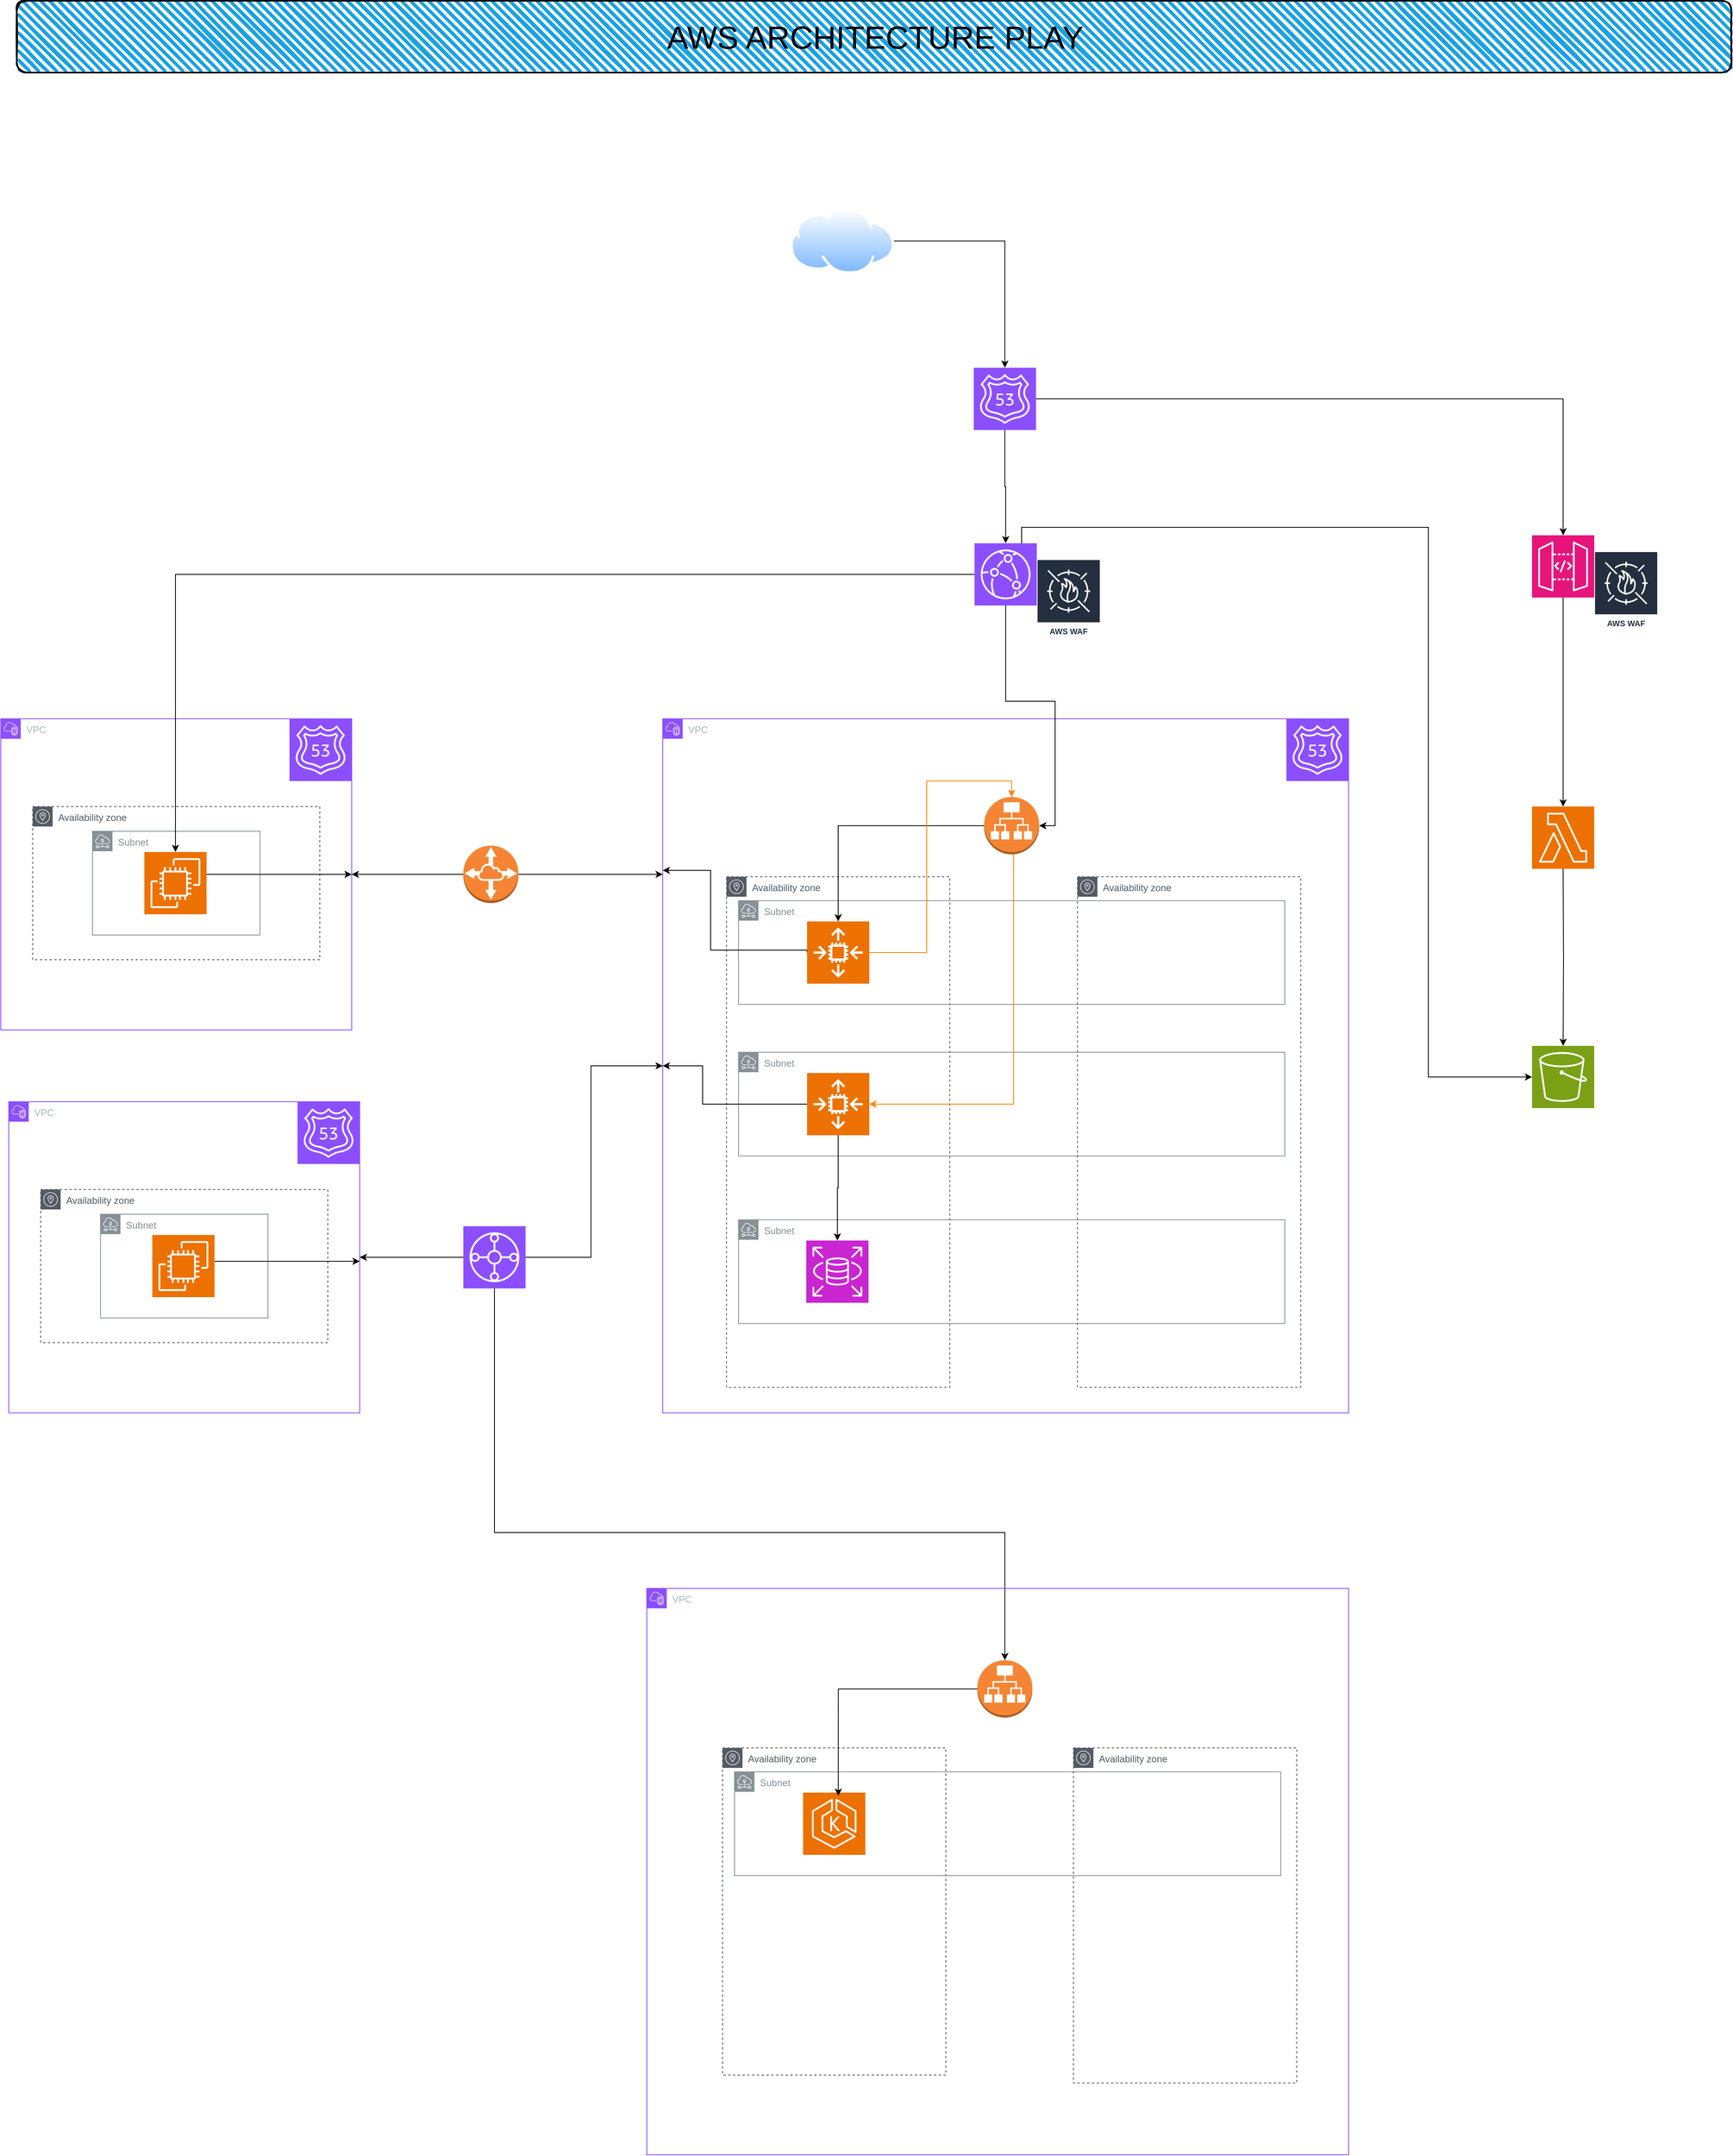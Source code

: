 <mxfile version="26.0.16">
  <diagram name="Page-1" id="4VVql4NJEjDess6YOJ2p">
    <mxGraphModel dx="4398" dy="1869" grid="1" gridSize="10" guides="1" tooltips="1" connect="1" arrows="1" fold="1" page="1" pageScale="1" pageWidth="2339" pageHeight="3300" math="0" shadow="0">
      <root>
        <mxCell id="0" />
        <mxCell id="1" parent="0" />
        <mxCell id="0c3aztLqtbgiPArKMDzQ-1" value="VPC" style="points=[[0,0],[0.25,0],[0.5,0],[0.75,0],[1,0],[1,0.25],[1,0.5],[1,0.75],[1,1],[0.75,1],[0.5,1],[0.25,1],[0,1],[0,0.75],[0,0.5],[0,0.25]];outlineConnect=0;gradientColor=none;html=1;whiteSpace=wrap;fontSize=12;fontStyle=0;container=1;pointerEvents=0;collapsible=0;recursiveResize=0;shape=mxgraph.aws4.group;grIcon=mxgraph.aws4.group_vpc2;strokeColor=#8C4FFF;fillColor=none;verticalAlign=top;align=left;spacingLeft=30;fontColor=#AAB7B8;dashed=0;" vertex="1" parent="1">
          <mxGeometry x="900" y="1100" width="860" height="870" as="geometry" />
        </mxCell>
        <mxCell id="0c3aztLqtbgiPArKMDzQ-8" value="Availability zone" style="sketch=0;outlineConnect=0;gradientColor=none;html=1;whiteSpace=wrap;fontSize=12;fontStyle=0;shape=mxgraph.aws4.group;grIcon=mxgraph.aws4.group_availability_zone;strokeColor=#545B64;fillColor=none;verticalAlign=top;align=left;spacingLeft=30;fontColor=#545B64;dashed=1;" vertex="1" parent="0c3aztLqtbgiPArKMDzQ-1">
          <mxGeometry x="80" y="198" width="280" height="640" as="geometry" />
        </mxCell>
        <mxCell id="0c3aztLqtbgiPArKMDzQ-4" value="" style="outlineConnect=0;dashed=0;verticalLabelPosition=bottom;verticalAlign=top;align=center;html=1;shape=mxgraph.aws3.application_load_balancer;fillColor=#F58534;gradientColor=none;" vertex="1" parent="0c3aztLqtbgiPArKMDzQ-1">
          <mxGeometry x="403" y="98" width="69" height="72" as="geometry" />
        </mxCell>
        <mxCell id="0c3aztLqtbgiPArKMDzQ-6" value="Subnet" style="sketch=0;outlineConnect=0;gradientColor=none;html=1;whiteSpace=wrap;fontSize=12;fontStyle=0;shape=mxgraph.aws4.group;grIcon=mxgraph.aws4.group_subnet;strokeColor=#879196;fillColor=none;verticalAlign=top;align=left;spacingLeft=30;fontColor=#879196;dashed=0;" vertex="1" parent="0c3aztLqtbgiPArKMDzQ-1">
          <mxGeometry x="95" y="228" width="685" height="130" as="geometry" />
        </mxCell>
        <mxCell id="0c3aztLqtbgiPArKMDzQ-9" value="Subnet" style="sketch=0;outlineConnect=0;gradientColor=none;html=1;whiteSpace=wrap;fontSize=12;fontStyle=0;shape=mxgraph.aws4.group;grIcon=mxgraph.aws4.group_subnet;strokeColor=#879196;fillColor=none;verticalAlign=top;align=left;spacingLeft=30;fontColor=#879196;dashed=0;" vertex="1" parent="0c3aztLqtbgiPArKMDzQ-1">
          <mxGeometry x="95" y="418" width="685" height="130" as="geometry" />
        </mxCell>
        <mxCell id="0c3aztLqtbgiPArKMDzQ-10" value="Subnet" style="sketch=0;outlineConnect=0;gradientColor=none;html=1;whiteSpace=wrap;fontSize=12;fontStyle=0;shape=mxgraph.aws4.group;grIcon=mxgraph.aws4.group_subnet;strokeColor=#879196;fillColor=none;verticalAlign=top;align=left;spacingLeft=30;fontColor=#879196;dashed=0;" vertex="1" parent="0c3aztLqtbgiPArKMDzQ-1">
          <mxGeometry x="95" y="628" width="685" height="130" as="geometry" />
        </mxCell>
        <mxCell id="0c3aztLqtbgiPArKMDzQ-11" value="Availability zone" style="sketch=0;outlineConnect=0;gradientColor=none;html=1;whiteSpace=wrap;fontSize=12;fontStyle=0;shape=mxgraph.aws4.group;grIcon=mxgraph.aws4.group_availability_zone;strokeColor=#545B64;fillColor=none;verticalAlign=top;align=left;spacingLeft=30;fontColor=#545B64;dashed=1;" vertex="1" parent="0c3aztLqtbgiPArKMDzQ-1">
          <mxGeometry x="520" y="198" width="280" height="640" as="geometry" />
        </mxCell>
        <mxCell id="0c3aztLqtbgiPArKMDzQ-67" style="edgeStyle=orthogonalEdgeStyle;rounded=0;orthogonalLoop=1;jettySize=auto;html=1;exitX=0;exitY=0.5;exitDx=0;exitDy=0;exitPerimeter=0;strokeColor=light-dark(#000000,#CC0000);" edge="1" parent="0c3aztLqtbgiPArKMDzQ-1" source="0c3aztLqtbgiPArKMDzQ-15">
          <mxGeometry relative="1" as="geometry">
            <mxPoint y="190" as="targetPoint" />
            <Array as="points">
              <mxPoint x="181" y="290" />
              <mxPoint x="60" y="290" />
              <mxPoint x="60" y="190" />
            </Array>
          </mxGeometry>
        </mxCell>
        <mxCell id="0c3aztLqtbgiPArKMDzQ-15" value="" style="sketch=0;points=[[0,0,0],[0.25,0,0],[0.5,0,0],[0.75,0,0],[1,0,0],[0,1,0],[0.25,1,0],[0.5,1,0],[0.75,1,0],[1,1,0],[0,0.25,0],[0,0.5,0],[0,0.75,0],[1,0.25,0],[1,0.5,0],[1,0.75,0]];outlineConnect=0;fontColor=#232F3E;fillColor=#ED7100;strokeColor=#ffffff;dashed=0;verticalLabelPosition=bottom;verticalAlign=top;align=center;html=1;fontSize=12;fontStyle=0;aspect=fixed;shape=mxgraph.aws4.resourceIcon;resIcon=mxgraph.aws4.auto_scaling2;" vertex="1" parent="0c3aztLqtbgiPArKMDzQ-1">
          <mxGeometry x="181" y="254" width="78" height="78" as="geometry" />
        </mxCell>
        <mxCell id="0c3aztLqtbgiPArKMDzQ-30" style="edgeStyle=orthogonalEdgeStyle;rounded=0;orthogonalLoop=1;jettySize=auto;html=1;" edge="1" parent="0c3aztLqtbgiPArKMDzQ-1" source="0c3aztLqtbgiPArKMDzQ-17" target="0c3aztLqtbgiPArKMDzQ-19">
          <mxGeometry relative="1" as="geometry" />
        </mxCell>
        <mxCell id="0c3aztLqtbgiPArKMDzQ-77" style="edgeStyle=orthogonalEdgeStyle;rounded=0;orthogonalLoop=1;jettySize=auto;html=1;exitX=0;exitY=0.5;exitDx=0;exitDy=0;exitPerimeter=0;entryX=0;entryY=0.5;entryDx=0;entryDy=0;" edge="1" parent="0c3aztLqtbgiPArKMDzQ-1" source="0c3aztLqtbgiPArKMDzQ-17" target="0c3aztLqtbgiPArKMDzQ-1">
          <mxGeometry relative="1" as="geometry">
            <Array as="points">
              <mxPoint x="50" y="483" />
              <mxPoint x="50" y="435" />
            </Array>
          </mxGeometry>
        </mxCell>
        <mxCell id="0c3aztLqtbgiPArKMDzQ-17" value="" style="sketch=0;points=[[0,0,0],[0.25,0,0],[0.5,0,0],[0.75,0,0],[1,0,0],[0,1,0],[0.25,1,0],[0.5,1,0],[0.75,1,0],[1,1,0],[0,0.25,0],[0,0.5,0],[0,0.75,0],[1,0.25,0],[1,0.5,0],[1,0.75,0]];outlineConnect=0;fontColor=#232F3E;fillColor=#ED7100;strokeColor=#ffffff;dashed=0;verticalLabelPosition=bottom;verticalAlign=top;align=center;html=1;fontSize=12;fontStyle=0;aspect=fixed;shape=mxgraph.aws4.resourceIcon;resIcon=mxgraph.aws4.auto_scaling2;" vertex="1" parent="0c3aztLqtbgiPArKMDzQ-1">
          <mxGeometry x="181" y="444" width="78" height="78" as="geometry" />
        </mxCell>
        <mxCell id="0c3aztLqtbgiPArKMDzQ-19" value="" style="sketch=0;points=[[0,0,0],[0.25,0,0],[0.5,0,0],[0.75,0,0],[1,0,0],[0,1,0],[0.25,1,0],[0.5,1,0],[0.75,1,0],[1,1,0],[0,0.25,0],[0,0.5,0],[0,0.75,0],[1,0.25,0],[1,0.5,0],[1,0.75,0]];outlineConnect=0;fontColor=#232F3E;fillColor=#C925D1;strokeColor=#ffffff;dashed=0;verticalLabelPosition=bottom;verticalAlign=top;align=center;html=1;fontSize=12;fontStyle=0;aspect=fixed;shape=mxgraph.aws4.resourceIcon;resIcon=mxgraph.aws4.rds;" vertex="1" parent="0c3aztLqtbgiPArKMDzQ-1">
          <mxGeometry x="180" y="654" width="78" height="78" as="geometry" />
        </mxCell>
        <mxCell id="0c3aztLqtbgiPArKMDzQ-25" style="edgeStyle=orthogonalEdgeStyle;rounded=0;orthogonalLoop=1;jettySize=auto;html=1;entryX=0.5;entryY=0;entryDx=0;entryDy=0;entryPerimeter=0;" edge="1" parent="0c3aztLqtbgiPArKMDzQ-1" source="0c3aztLqtbgiPArKMDzQ-4" target="0c3aztLqtbgiPArKMDzQ-15">
          <mxGeometry relative="1" as="geometry" />
        </mxCell>
        <mxCell id="0c3aztLqtbgiPArKMDzQ-28" style="edgeStyle=orthogonalEdgeStyle;rounded=0;orthogonalLoop=1;jettySize=auto;html=1;entryX=0.5;entryY=0;entryDx=0;entryDy=0;entryPerimeter=0;strokeColor=#FF8000;" edge="1" parent="0c3aztLqtbgiPArKMDzQ-1" source="0c3aztLqtbgiPArKMDzQ-15" target="0c3aztLqtbgiPArKMDzQ-4">
          <mxGeometry relative="1" as="geometry" />
        </mxCell>
        <mxCell id="0c3aztLqtbgiPArKMDzQ-29" style="edgeStyle=orthogonalEdgeStyle;rounded=0;orthogonalLoop=1;jettySize=auto;html=1;entryX=1;entryY=0.5;entryDx=0;entryDy=0;entryPerimeter=0;strokeColor=#FF8000;" edge="1" parent="0c3aztLqtbgiPArKMDzQ-1" source="0c3aztLqtbgiPArKMDzQ-4" target="0c3aztLqtbgiPArKMDzQ-17">
          <mxGeometry relative="1" as="geometry">
            <Array as="points">
              <mxPoint x="440" y="483" />
            </Array>
          </mxGeometry>
        </mxCell>
        <mxCell id="0c3aztLqtbgiPArKMDzQ-95" value="" style="sketch=0;points=[[0,0,0],[0.25,0,0],[0.5,0,0],[0.75,0,0],[1,0,0],[0,1,0],[0.25,1,0],[0.5,1,0],[0.75,1,0],[1,1,0],[0,0.25,0],[0,0.5,0],[0,0.75,0],[1,0.25,0],[1,0.5,0],[1,0.75,0]];outlineConnect=0;fontColor=#232F3E;fillColor=#8C4FFF;strokeColor=#ffffff;dashed=0;verticalLabelPosition=bottom;verticalAlign=top;align=center;html=1;fontSize=12;fontStyle=0;aspect=fixed;shape=mxgraph.aws4.resourceIcon;resIcon=mxgraph.aws4.route_53;" vertex="1" parent="0c3aztLqtbgiPArKMDzQ-1">
          <mxGeometry x="782" width="78" height="78" as="geometry" />
        </mxCell>
        <mxCell id="0c3aztLqtbgiPArKMDzQ-32" value="VPC" style="points=[[0,0],[0.25,0],[0.5,0],[0.75,0],[1,0],[1,0.25],[1,0.5],[1,0.75],[1,1],[0.75,1],[0.5,1],[0.25,1],[0,1],[0,0.75],[0,0.5],[0,0.25]];outlineConnect=0;gradientColor=none;html=1;whiteSpace=wrap;fontSize=12;fontStyle=0;container=1;pointerEvents=0;collapsible=0;recursiveResize=0;shape=mxgraph.aws4.group;grIcon=mxgraph.aws4.group_vpc2;strokeColor=#8C4FFF;fillColor=none;verticalAlign=top;align=left;spacingLeft=30;fontColor=#AAB7B8;dashed=0;" vertex="1" parent="1">
          <mxGeometry x="70" y="1100" width="440" height="390" as="geometry" />
        </mxCell>
        <mxCell id="0c3aztLqtbgiPArKMDzQ-50" value="Subnet" style="sketch=0;outlineConnect=0;gradientColor=none;html=1;whiteSpace=wrap;fontSize=12;fontStyle=0;shape=mxgraph.aws4.group;grIcon=mxgraph.aws4.group_subnet;strokeColor=#879196;fillColor=none;verticalAlign=top;align=left;spacingLeft=30;fontColor=#879196;dashed=0;" vertex="1" parent="0c3aztLqtbgiPArKMDzQ-32">
          <mxGeometry x="115" y="141" width="210" height="130" as="geometry" />
        </mxCell>
        <mxCell id="0c3aztLqtbgiPArKMDzQ-33" value="Availability zone" style="sketch=0;outlineConnect=0;gradientColor=none;html=1;whiteSpace=wrap;fontSize=12;fontStyle=0;shape=mxgraph.aws4.group;grIcon=mxgraph.aws4.group_availability_zone;strokeColor=#545B64;fillColor=none;verticalAlign=top;align=left;spacingLeft=30;fontColor=#545B64;dashed=1;" vertex="1" parent="0c3aztLqtbgiPArKMDzQ-32">
          <mxGeometry x="40" y="110" width="360" height="192" as="geometry" />
        </mxCell>
        <mxCell id="0c3aztLqtbgiPArKMDzQ-61" style="edgeStyle=orthogonalEdgeStyle;rounded=0;orthogonalLoop=1;jettySize=auto;html=1;entryX=1;entryY=0.5;entryDx=0;entryDy=0;strokeColor=light-dark(#000000,#CC0000);" edge="1" parent="0c3aztLqtbgiPArKMDzQ-32" source="0c3aztLqtbgiPArKMDzQ-46" target="0c3aztLqtbgiPArKMDzQ-32">
          <mxGeometry relative="1" as="geometry">
            <Array as="points">
              <mxPoint x="219" y="245" />
            </Array>
          </mxGeometry>
        </mxCell>
        <mxCell id="0c3aztLqtbgiPArKMDzQ-46" value="" style="sketch=0;points=[[0,0,0],[0.25,0,0],[0.5,0,0],[0.75,0,0],[1,0,0],[0,1,0],[0.25,1,0],[0.5,1,0],[0.75,1,0],[1,1,0],[0,0.25,0],[0,0.5,0],[0,0.75,0],[1,0.25,0],[1,0.5,0],[1,0.75,0]];outlineConnect=0;fontColor=#232F3E;fillColor=#ED7100;strokeColor=#ffffff;dashed=0;verticalLabelPosition=bottom;verticalAlign=top;align=center;html=1;fontSize=12;fontStyle=0;aspect=fixed;shape=mxgraph.aws4.resourceIcon;resIcon=mxgraph.aws4.ec2;" vertex="1" parent="0c3aztLqtbgiPArKMDzQ-32">
          <mxGeometry x="180" y="167" width="78" height="78" as="geometry" />
        </mxCell>
        <mxCell id="0c3aztLqtbgiPArKMDzQ-96" value="" style="sketch=0;points=[[0,0,0],[0.25,0,0],[0.5,0,0],[0.75,0,0],[1,0,0],[0,1,0],[0.25,1,0],[0.5,1,0],[0.75,1,0],[1,1,0],[0,0.25,0],[0,0.5,0],[0,0.75,0],[1,0.25,0],[1,0.5,0],[1,0.75,0]];outlineConnect=0;fontColor=#232F3E;fillColor=#8C4FFF;strokeColor=#ffffff;dashed=0;verticalLabelPosition=bottom;verticalAlign=top;align=center;html=1;fontSize=12;fontStyle=0;aspect=fixed;shape=mxgraph.aws4.resourceIcon;resIcon=mxgraph.aws4.route_53;" vertex="1" parent="0c3aztLqtbgiPArKMDzQ-32">
          <mxGeometry x="362" width="78" height="78" as="geometry" />
        </mxCell>
        <mxCell id="0c3aztLqtbgiPArKMDzQ-65" style="edgeStyle=orthogonalEdgeStyle;rounded=0;orthogonalLoop=1;jettySize=auto;html=1;entryX=1;entryY=0.5;entryDx=0;entryDy=0;strokeColor=light-dark(#000000,#CC0000);" edge="1" parent="1" source="0c3aztLqtbgiPArKMDzQ-47" target="0c3aztLqtbgiPArKMDzQ-32">
          <mxGeometry relative="1" as="geometry">
            <mxPoint x="530" y="1295" as="targetPoint" />
          </mxGeometry>
        </mxCell>
        <mxCell id="0c3aztLqtbgiPArKMDzQ-66" style="edgeStyle=orthogonalEdgeStyle;rounded=0;orthogonalLoop=1;jettySize=auto;html=1;exitX=1;exitY=0.5;exitDx=0;exitDy=0;exitPerimeter=0;strokeColor=light-dark(#000000,#CC0000);" edge="1" parent="1" source="0c3aztLqtbgiPArKMDzQ-47" target="0c3aztLqtbgiPArKMDzQ-1">
          <mxGeometry relative="1" as="geometry">
            <Array as="points">
              <mxPoint x="880" y="1295" />
              <mxPoint x="880" y="1295" />
            </Array>
          </mxGeometry>
        </mxCell>
        <mxCell id="0c3aztLqtbgiPArKMDzQ-47" value="" style="outlineConnect=0;dashed=0;verticalLabelPosition=bottom;verticalAlign=top;align=center;html=1;shape=mxgraph.aws3.vpc_peering;fillColor=#F58534;gradientColor=none;" vertex="1" parent="1">
          <mxGeometry x="650" y="1259" width="69" height="72" as="geometry" />
        </mxCell>
        <mxCell id="0c3aztLqtbgiPArKMDzQ-53" value="" style="sketch=0;points=[[0,0,0],[0.25,0,0],[0.5,0,0],[0.75,0,0],[1,0,0],[0,1,0],[0.25,1,0],[0.5,1,0],[0.75,1,0],[1,1,0],[0,0.25,0],[0,0.5,0],[0,0.75,0],[1,0.25,0],[1,0.5,0],[1,0.75,0]];outlineConnect=0;fontColor=#232F3E;fillColor=#8C4FFF;strokeColor=#ffffff;dashed=0;verticalLabelPosition=bottom;verticalAlign=top;align=center;html=1;fontSize=12;fontStyle=0;aspect=fixed;shape=mxgraph.aws4.resourceIcon;resIcon=mxgraph.aws4.cloudfront;" vertex="1" parent="1">
          <mxGeometry x="1291" y="880" width="78" height="78" as="geometry" />
        </mxCell>
        <mxCell id="0c3aztLqtbgiPArKMDzQ-54" style="edgeStyle=orthogonalEdgeStyle;rounded=0;orthogonalLoop=1;jettySize=auto;html=1;entryX=1;entryY=0.5;entryDx=0;entryDy=0;entryPerimeter=0;" edge="1" parent="1" source="0c3aztLqtbgiPArKMDzQ-53" target="0c3aztLqtbgiPArKMDzQ-4">
          <mxGeometry relative="1" as="geometry" />
        </mxCell>
        <mxCell id="0c3aztLqtbgiPArKMDzQ-55" value="AWS WAF" style="sketch=0;outlineConnect=0;fontColor=#232F3E;gradientColor=none;strokeColor=#ffffff;fillColor=#232F3E;dashed=0;verticalLabelPosition=middle;verticalAlign=bottom;align=center;html=1;whiteSpace=wrap;fontSize=10;fontStyle=1;spacing=3;shape=mxgraph.aws4.productIcon;prIcon=mxgraph.aws4.waf;" vertex="1" parent="1">
          <mxGeometry x="1369" y="900" width="80" height="100" as="geometry" />
        </mxCell>
        <mxCell id="0c3aztLqtbgiPArKMDzQ-56" value="" style="sketch=0;points=[[0,0,0],[0.25,0,0],[0.5,0,0],[0.75,0,0],[1,0,0],[0,1,0],[0.25,1,0],[0.5,1,0],[0.75,1,0],[1,1,0],[0,0.25,0],[0,0.5,0],[0,0.75,0],[1,0.25,0],[1,0.5,0],[1,0.75,0]];outlineConnect=0;fontColor=#232F3E;fillColor=#8C4FFF;strokeColor=#ffffff;dashed=0;verticalLabelPosition=bottom;verticalAlign=top;align=center;html=1;fontSize=12;fontStyle=0;aspect=fixed;shape=mxgraph.aws4.resourceIcon;resIcon=mxgraph.aws4.route_53;" vertex="1" parent="1">
          <mxGeometry x="1290" y="660" width="78" height="78" as="geometry" />
        </mxCell>
        <mxCell id="0c3aztLqtbgiPArKMDzQ-57" style="edgeStyle=orthogonalEdgeStyle;rounded=0;orthogonalLoop=1;jettySize=auto;html=1;entryX=0.5;entryY=0;entryDx=0;entryDy=0;entryPerimeter=0;" edge="1" parent="1" source="0c3aztLqtbgiPArKMDzQ-56" target="0c3aztLqtbgiPArKMDzQ-53">
          <mxGeometry relative="1" as="geometry" />
        </mxCell>
        <mxCell id="0c3aztLqtbgiPArKMDzQ-64" style="edgeStyle=orthogonalEdgeStyle;rounded=0;orthogonalLoop=1;jettySize=auto;html=1;exitX=0;exitY=0.5;exitDx=0;exitDy=0;exitPerimeter=0;entryX=0.5;entryY=0;entryDx=0;entryDy=0;entryPerimeter=0;strokeColor=light-dark(#000000,#CC0000);" edge="1" parent="1" source="0c3aztLqtbgiPArKMDzQ-53" target="0c3aztLqtbgiPArKMDzQ-46">
          <mxGeometry relative="1" as="geometry" />
        </mxCell>
        <mxCell id="0c3aztLqtbgiPArKMDzQ-68" value="VPC" style="points=[[0,0],[0.25,0],[0.5,0],[0.75,0],[1,0],[1,0.25],[1,0.5],[1,0.75],[1,1],[0.75,1],[0.5,1],[0.25,1],[0,1],[0,0.75],[0,0.5],[0,0.25]];outlineConnect=0;gradientColor=none;html=1;whiteSpace=wrap;fontSize=12;fontStyle=0;container=1;pointerEvents=0;collapsible=0;recursiveResize=0;shape=mxgraph.aws4.group;grIcon=mxgraph.aws4.group_vpc2;strokeColor=#8C4FFF;fillColor=none;verticalAlign=top;align=left;spacingLeft=30;fontColor=#AAB7B8;dashed=0;" vertex="1" parent="1">
          <mxGeometry x="80" y="1580" width="440" height="390" as="geometry" />
        </mxCell>
        <mxCell id="0c3aztLqtbgiPArKMDzQ-69" value="Subnet" style="sketch=0;outlineConnect=0;gradientColor=none;html=1;whiteSpace=wrap;fontSize=12;fontStyle=0;shape=mxgraph.aws4.group;grIcon=mxgraph.aws4.group_subnet;strokeColor=#879196;fillColor=none;verticalAlign=top;align=left;spacingLeft=30;fontColor=#879196;dashed=0;" vertex="1" parent="0c3aztLqtbgiPArKMDzQ-68">
          <mxGeometry x="115" y="141" width="210" height="130" as="geometry" />
        </mxCell>
        <mxCell id="0c3aztLqtbgiPArKMDzQ-70" value="Availability zone" style="sketch=0;outlineConnect=0;gradientColor=none;html=1;whiteSpace=wrap;fontSize=12;fontStyle=0;shape=mxgraph.aws4.group;grIcon=mxgraph.aws4.group_availability_zone;strokeColor=#545B64;fillColor=none;verticalAlign=top;align=left;spacingLeft=30;fontColor=#545B64;dashed=1;" vertex="1" parent="0c3aztLqtbgiPArKMDzQ-68">
          <mxGeometry x="40" y="110" width="360" height="192" as="geometry" />
        </mxCell>
        <mxCell id="0c3aztLqtbgiPArKMDzQ-79" style="edgeStyle=orthogonalEdgeStyle;rounded=0;orthogonalLoop=1;jettySize=auto;html=1;" edge="1" parent="0c3aztLqtbgiPArKMDzQ-68" source="0c3aztLqtbgiPArKMDzQ-72">
          <mxGeometry relative="1" as="geometry">
            <mxPoint x="440" y="200" as="targetPoint" />
            <Array as="points">
              <mxPoint x="310" y="200" />
              <mxPoint x="310" y="200" />
            </Array>
          </mxGeometry>
        </mxCell>
        <mxCell id="0c3aztLqtbgiPArKMDzQ-72" value="" style="sketch=0;points=[[0,0,0],[0.25,0,0],[0.5,0,0],[0.75,0,0],[1,0,0],[0,1,0],[0.25,1,0],[0.5,1,0],[0.75,1,0],[1,1,0],[0,0.25,0],[0,0.5,0],[0,0.75,0],[1,0.25,0],[1,0.5,0],[1,0.75,0]];outlineConnect=0;fontColor=#232F3E;fillColor=#ED7100;strokeColor=#ffffff;dashed=0;verticalLabelPosition=bottom;verticalAlign=top;align=center;html=1;fontSize=12;fontStyle=0;aspect=fixed;shape=mxgraph.aws4.resourceIcon;resIcon=mxgraph.aws4.ec2;" vertex="1" parent="0c3aztLqtbgiPArKMDzQ-68">
          <mxGeometry x="180" y="167" width="78" height="78" as="geometry" />
        </mxCell>
        <mxCell id="0c3aztLqtbgiPArKMDzQ-97" value="" style="sketch=0;points=[[0,0,0],[0.25,0,0],[0.5,0,0],[0.75,0,0],[1,0,0],[0,1,0],[0.25,1,0],[0.5,1,0],[0.75,1,0],[1,1,0],[0,0.25,0],[0,0.5,0],[0,0.75,0],[1,0.25,0],[1,0.5,0],[1,0.75,0]];outlineConnect=0;fontColor=#232F3E;fillColor=#8C4FFF;strokeColor=#ffffff;dashed=0;verticalLabelPosition=bottom;verticalAlign=top;align=center;html=1;fontSize=12;fontStyle=0;aspect=fixed;shape=mxgraph.aws4.resourceIcon;resIcon=mxgraph.aws4.route_53;" vertex="1" parent="0c3aztLqtbgiPArKMDzQ-68">
          <mxGeometry x="362" width="78" height="78" as="geometry" />
        </mxCell>
        <mxCell id="0c3aztLqtbgiPArKMDzQ-75" style="edgeStyle=orthogonalEdgeStyle;rounded=0;orthogonalLoop=1;jettySize=auto;html=1;entryX=1;entryY=0.5;entryDx=0;entryDy=0;" edge="1" parent="1" source="0c3aztLqtbgiPArKMDzQ-73" target="0c3aztLqtbgiPArKMDzQ-68">
          <mxGeometry relative="1" as="geometry" />
        </mxCell>
        <mxCell id="0c3aztLqtbgiPArKMDzQ-91" style="edgeStyle=orthogonalEdgeStyle;rounded=0;orthogonalLoop=1;jettySize=auto;html=1;entryX=0.5;entryY=0;entryDx=0;entryDy=0;entryPerimeter=0;" edge="1" parent="1" source="0c3aztLqtbgiPArKMDzQ-73" target="0c3aztLqtbgiPArKMDzQ-93">
          <mxGeometry relative="1" as="geometry">
            <mxPoint x="720" y="2480" as="targetPoint" />
            <Array as="points">
              <mxPoint x="689" y="2120" />
              <mxPoint x="1329" y="2120" />
            </Array>
          </mxGeometry>
        </mxCell>
        <mxCell id="0c3aztLqtbgiPArKMDzQ-73" value="" style="sketch=0;points=[[0,0,0],[0.25,0,0],[0.5,0,0],[0.75,0,0],[1,0,0],[0,1,0],[0.25,1,0],[0.5,1,0],[0.75,1,0],[1,1,0],[0,0.25,0],[0,0.5,0],[0,0.75,0],[1,0.25,0],[1,0.5,0],[1,0.75,0]];outlineConnect=0;fontColor=#232F3E;fillColor=#8C4FFF;strokeColor=#ffffff;dashed=0;verticalLabelPosition=bottom;verticalAlign=top;align=center;html=1;fontSize=12;fontStyle=0;aspect=fixed;shape=mxgraph.aws4.resourceIcon;resIcon=mxgraph.aws4.transit_gateway;" vertex="1" parent="1">
          <mxGeometry x="650" y="1736" width="78" height="78" as="geometry" />
        </mxCell>
        <mxCell id="0c3aztLqtbgiPArKMDzQ-74" style="edgeStyle=orthogonalEdgeStyle;rounded=0;orthogonalLoop=1;jettySize=auto;html=1;" edge="1" parent="1" source="0c3aztLqtbgiPArKMDzQ-73" target="0c3aztLqtbgiPArKMDzQ-1">
          <mxGeometry relative="1" as="geometry">
            <Array as="points">
              <mxPoint x="810" y="1775" />
              <mxPoint x="810" y="1535" />
            </Array>
          </mxGeometry>
        </mxCell>
        <mxCell id="0c3aztLqtbgiPArKMDzQ-83" style="edgeStyle=orthogonalEdgeStyle;rounded=0;orthogonalLoop=1;jettySize=auto;html=1;entryX=0.5;entryY=0;entryDx=0;entryDy=0;entryPerimeter=0;" edge="1" parent="1" source="0c3aztLqtbgiPArKMDzQ-80" target="0c3aztLqtbgiPArKMDzQ-82">
          <mxGeometry relative="1" as="geometry">
            <mxPoint x="2259" y="1180" as="targetPoint" />
          </mxGeometry>
        </mxCell>
        <mxCell id="0c3aztLqtbgiPArKMDzQ-80" value="" style="sketch=0;points=[[0,0,0],[0.25,0,0],[0.5,0,0],[0.75,0,0],[1,0,0],[0,1,0],[0.25,1,0],[0.5,1,0],[0.75,1,0],[1,1,0],[0,0.25,0],[0,0.5,0],[0,0.75,0],[1,0.25,0],[1,0.5,0],[1,0.75,0]];outlineConnect=0;fontColor=#232F3E;fillColor=#E7157B;strokeColor=#ffffff;dashed=0;verticalLabelPosition=bottom;verticalAlign=top;align=center;html=1;fontSize=12;fontStyle=0;aspect=fixed;shape=mxgraph.aws4.resourceIcon;resIcon=mxgraph.aws4.api_gateway;" vertex="1" parent="1">
          <mxGeometry x="1990" y="870" width="78" height="78" as="geometry" />
        </mxCell>
        <mxCell id="0c3aztLqtbgiPArKMDzQ-82" value="" style="sketch=0;points=[[0,0,0],[0.25,0,0],[0.5,0,0],[0.75,0,0],[1,0,0],[0,1,0],[0.25,1,0],[0.5,1,0],[0.75,1,0],[1,1,0],[0,0.25,0],[0,0.5,0],[0,0.75,0],[1,0.25,0],[1,0.5,0],[1,0.75,0]];outlineConnect=0;fontColor=#232F3E;fillColor=#ED7100;strokeColor=#ffffff;dashed=0;verticalLabelPosition=bottom;verticalAlign=top;align=center;html=1;fontSize=12;fontStyle=0;aspect=fixed;shape=mxgraph.aws4.resourceIcon;resIcon=mxgraph.aws4.lambda;" vertex="1" parent="1">
          <mxGeometry x="1990" y="1210" width="78" height="78" as="geometry" />
        </mxCell>
        <mxCell id="0c3aztLqtbgiPArKMDzQ-84" style="edgeStyle=orthogonalEdgeStyle;rounded=0;orthogonalLoop=1;jettySize=auto;html=1;exitX=1;exitY=0.5;exitDx=0;exitDy=0;exitPerimeter=0;entryX=0.5;entryY=0;entryDx=0;entryDy=0;entryPerimeter=0;" edge="1" parent="1" source="0c3aztLqtbgiPArKMDzQ-56" target="0c3aztLqtbgiPArKMDzQ-80">
          <mxGeometry relative="1" as="geometry" />
        </mxCell>
        <mxCell id="0c3aztLqtbgiPArKMDzQ-85" value="AWS WAF" style="sketch=0;outlineConnect=0;fontColor=#232F3E;gradientColor=none;strokeColor=#ffffff;fillColor=#232F3E;dashed=0;verticalLabelPosition=middle;verticalAlign=bottom;align=center;html=1;whiteSpace=wrap;fontSize=10;fontStyle=1;spacing=3;shape=mxgraph.aws4.productIcon;prIcon=mxgraph.aws4.waf;" vertex="1" parent="1">
          <mxGeometry x="2068" y="890" width="80" height="100" as="geometry" />
        </mxCell>
        <mxCell id="0c3aztLqtbgiPArKMDzQ-86" value="" style="sketch=0;points=[[0,0,0],[0.25,0,0],[0.5,0,0],[0.75,0,0],[1,0,0],[0,1,0],[0.25,1,0],[0.5,1,0],[0.75,1,0],[1,1,0],[0,0.25,0],[0,0.5,0],[0,0.75,0],[1,0.25,0],[1,0.5,0],[1,0.75,0]];outlineConnect=0;fontColor=#232F3E;fillColor=#ED7100;strokeColor=#ffffff;dashed=0;verticalLabelPosition=bottom;verticalAlign=top;align=center;html=1;fontSize=12;fontStyle=0;aspect=fixed;shape=mxgraph.aws4.resourceIcon;resIcon=mxgraph.aws4.eks;" vertex="1" parent="1">
          <mxGeometry x="1076" y="2446" width="78" height="78" as="geometry" />
        </mxCell>
        <mxCell id="0c3aztLqtbgiPArKMDzQ-88" value="Availability zone" style="sketch=0;outlineConnect=0;gradientColor=none;html=1;whiteSpace=wrap;fontSize=12;fontStyle=0;shape=mxgraph.aws4.group;grIcon=mxgraph.aws4.group_availability_zone;strokeColor=#545B64;fillColor=none;verticalAlign=top;align=left;spacingLeft=30;fontColor=#545B64;dashed=1;" vertex="1" parent="1">
          <mxGeometry x="975" y="2390" width="280" height="410" as="geometry" />
        </mxCell>
        <mxCell id="0c3aztLqtbgiPArKMDzQ-89" value="Subnet" style="sketch=0;outlineConnect=0;gradientColor=none;html=1;whiteSpace=wrap;fontSize=12;fontStyle=0;shape=mxgraph.aws4.group;grIcon=mxgraph.aws4.group_subnet;strokeColor=#879196;fillColor=none;verticalAlign=top;align=left;spacingLeft=30;fontColor=#879196;dashed=0;" vertex="1" parent="1">
          <mxGeometry x="990" y="2420" width="685" height="130" as="geometry" />
        </mxCell>
        <mxCell id="0c3aztLqtbgiPArKMDzQ-90" value="Availability zone" style="sketch=0;outlineConnect=0;gradientColor=none;html=1;whiteSpace=wrap;fontSize=12;fontStyle=0;shape=mxgraph.aws4.group;grIcon=mxgraph.aws4.group_availability_zone;strokeColor=#545B64;fillColor=none;verticalAlign=top;align=left;spacingLeft=30;fontColor=#545B64;dashed=1;" vertex="1" parent="1">
          <mxGeometry x="1415" y="2390" width="280" height="420" as="geometry" />
        </mxCell>
        <mxCell id="0c3aztLqtbgiPArKMDzQ-93" value="" style="outlineConnect=0;dashed=0;verticalLabelPosition=bottom;verticalAlign=top;align=center;html=1;shape=mxgraph.aws3.application_load_balancer;fillColor=#F58534;gradientColor=none;" vertex="1" parent="1">
          <mxGeometry x="1294.5" y="2280" width="69" height="72" as="geometry" />
        </mxCell>
        <mxCell id="0c3aztLqtbgiPArKMDzQ-94" style="edgeStyle=orthogonalEdgeStyle;rounded=0;orthogonalLoop=1;jettySize=auto;html=1;exitX=0;exitY=0.5;exitDx=0;exitDy=0;exitPerimeter=0;entryX=0.19;entryY=0.231;entryDx=0;entryDy=0;entryPerimeter=0;" edge="1" parent="1" source="0c3aztLqtbgiPArKMDzQ-93" target="0c3aztLqtbgiPArKMDzQ-89">
          <mxGeometry relative="1" as="geometry">
            <Array as="points">
              <mxPoint x="1120" y="2316" />
            </Array>
          </mxGeometry>
        </mxCell>
        <mxCell id="0c3aztLqtbgiPArKMDzQ-98" value="VPC" style="points=[[0,0],[0.25,0],[0.5,0],[0.75,0],[1,0],[1,0.25],[1,0.5],[1,0.75],[1,1],[0.75,1],[0.5,1],[0.25,1],[0,1],[0,0.75],[0,0.5],[0,0.25]];outlineConnect=0;gradientColor=none;html=1;whiteSpace=wrap;fontSize=12;fontStyle=0;container=1;pointerEvents=0;collapsible=0;recursiveResize=0;shape=mxgraph.aws4.group;grIcon=mxgraph.aws4.group_vpc2;strokeColor=#8C4FFF;fillColor=none;verticalAlign=top;align=left;spacingLeft=30;fontColor=#AAB7B8;dashed=0;" vertex="1" parent="1">
          <mxGeometry x="880" y="2190" width="880" height="710" as="geometry" />
        </mxCell>
        <mxCell id="0c3aztLqtbgiPArKMDzQ-99" value="" style="sketch=0;points=[[0,0,0],[0.25,0,0],[0.5,0,0],[0.75,0,0],[1,0,0],[0,1,0],[0.25,1,0],[0.5,1,0],[0.75,1,0],[1,1,0],[0,0.25,0],[0,0.5,0],[0,0.75,0],[1,0.25,0],[1,0.5,0],[1,0.75,0]];outlineConnect=0;fontColor=#232F3E;fillColor=#7AA116;strokeColor=#ffffff;dashed=0;verticalLabelPosition=bottom;verticalAlign=top;align=center;html=1;fontSize=12;fontStyle=0;aspect=fixed;shape=mxgraph.aws4.resourceIcon;resIcon=mxgraph.aws4.s3;" vertex="1" parent="1">
          <mxGeometry x="1990" y="1510" width="78" height="78" as="geometry" />
        </mxCell>
        <mxCell id="0c3aztLqtbgiPArKMDzQ-100" style="edgeStyle=orthogonalEdgeStyle;rounded=0;orthogonalLoop=1;jettySize=auto;html=1;entryX=0.5;entryY=0;entryDx=0;entryDy=0;entryPerimeter=0;" edge="1" parent="1" target="0c3aztLqtbgiPArKMDzQ-99">
          <mxGeometry relative="1" as="geometry">
            <mxPoint x="2029" y="1288" as="sourcePoint" />
          </mxGeometry>
        </mxCell>
        <mxCell id="0c3aztLqtbgiPArKMDzQ-101" style="edgeStyle=orthogonalEdgeStyle;rounded=0;orthogonalLoop=1;jettySize=auto;html=1;exitX=0.75;exitY=0;exitDx=0;exitDy=0;exitPerimeter=0;entryX=0;entryY=0.5;entryDx=0;entryDy=0;entryPerimeter=0;" edge="1" parent="1" target="0c3aztLqtbgiPArKMDzQ-99">
          <mxGeometry relative="1" as="geometry">
            <mxPoint x="1350" y="880" as="sourcePoint" />
            <Array as="points">
              <mxPoint x="1350" y="860" />
              <mxPoint x="1860" y="860" />
              <mxPoint x="1860" y="1549" />
            </Array>
          </mxGeometry>
        </mxCell>
        <mxCell id="0c3aztLqtbgiPArKMDzQ-102" value="" style="rounded=1;whiteSpace=wrap;html=1;strokeWidth=2;fillWeight=4;hachureGap=8;hachureAngle=45;fillColor=#1ba1e2;sketch=1;" vertex="1" parent="1">
          <mxGeometry x="90" y="200" width="2150" height="90" as="geometry" />
        </mxCell>
        <mxCell id="0c3aztLqtbgiPArKMDzQ-103" value="" style="image;aspect=fixed;perimeter=ellipsePerimeter;html=1;align=center;shadow=0;dashed=0;spacingTop=3;image=img/lib/active_directory/internet_cloud.svg;" vertex="1" parent="1">
          <mxGeometry x="1060" y="460" width="130" height="81.9" as="geometry" />
        </mxCell>
        <mxCell id="0c3aztLqtbgiPArKMDzQ-104" style="edgeStyle=orthogonalEdgeStyle;rounded=0;orthogonalLoop=1;jettySize=auto;html=1;entryX=0.5;entryY=0;entryDx=0;entryDy=0;entryPerimeter=0;" edge="1" parent="1" source="0c3aztLqtbgiPArKMDzQ-103" target="0c3aztLqtbgiPArKMDzQ-56">
          <mxGeometry relative="1" as="geometry" />
        </mxCell>
        <object label="AWS ARCHITECTURE PLAY" id="0c3aztLqtbgiPArKMDzQ-105">
          <mxCell style="text;strokeColor=none;fillColor=none;html=1;fontSize=40;fontStyle=0;verticalAlign=middle;align=center;strokeWidth=1;" vertex="1" parent="1">
            <mxGeometry x="176" y="200" width="1980" height="90" as="geometry" />
          </mxCell>
        </object>
      </root>
    </mxGraphModel>
  </diagram>
</mxfile>

